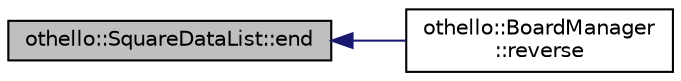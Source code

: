 digraph "othello::SquareDataList::end"
{
  edge [fontname="Helvetica",fontsize="10",labelfontname="Helvetica",labelfontsize="10"];
  node [fontname="Helvetica",fontsize="10",shape=record];
  rankdir="LR";
  Node1 [label="othello::SquareDataList::end",height=0.2,width=0.4,color="black", fillcolor="grey75", style="filled", fontcolor="black"];
  Node1 -> Node2 [dir="back",color="midnightblue",fontsize="10",style="solid",fontname="Helvetica"];
  Node2 [label="othello::BoardManager\l::reverse",height=0.2,width=0.4,color="black", fillcolor="white", style="filled",URL="$df/d71/classothello_1_1_board_manager.html#aa8eb7b1a4f3177c8fa5770ecf96d36e5"];
}
